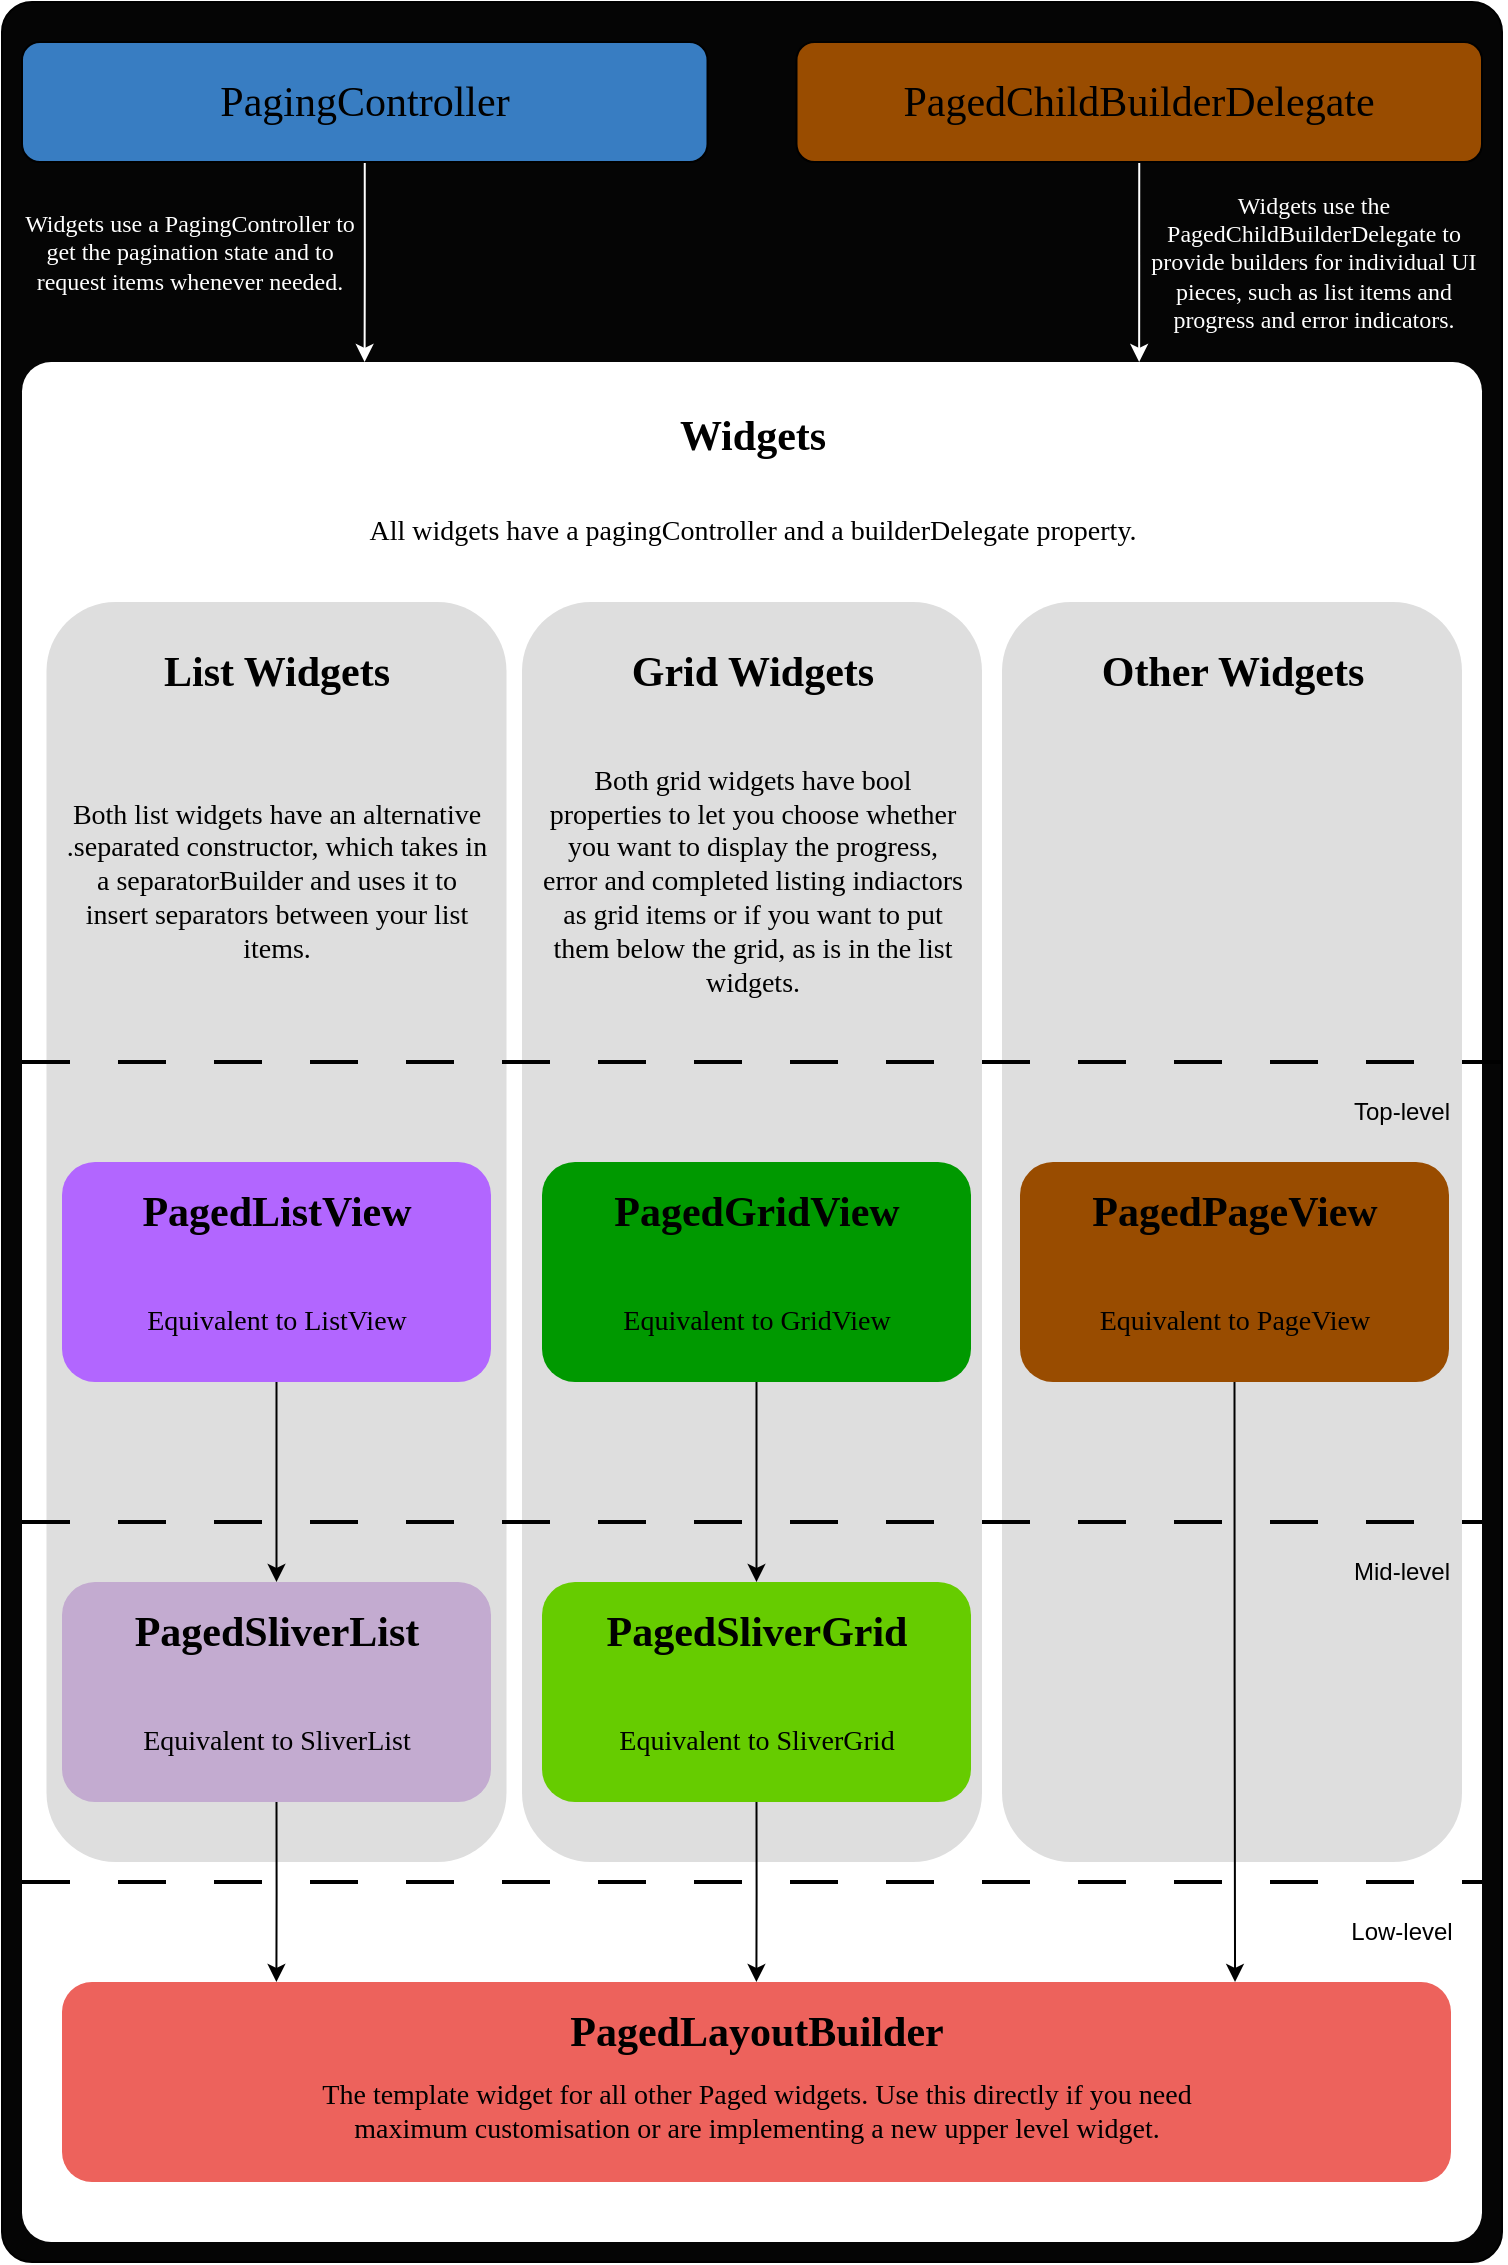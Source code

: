 <mxfile version="24.4.4" type="device">
  <diagram name="Page-1" id="Ja0PciWwKuc3zwULVUes">
    <mxGraphModel dx="1647" dy="642" grid="1" gridSize="10" guides="1" tooltips="1" connect="1" arrows="1" fold="1" page="0" pageScale="1" pageWidth="827" pageHeight="1169" math="0" shadow="0">
      <root>
        <mxCell id="0" />
        <mxCell id="1" parent="0" />
        <mxCell id="fk73YEOMK82wj3Cn6yjO-95" value="" style="rounded=1;whiteSpace=wrap;html=1;fillColor=#050505;arcSize=2;" vertex="1" parent="1">
          <mxGeometry x="-40" y="230" width="750" height="1130" as="geometry" />
        </mxCell>
        <mxCell id="fk73YEOMK82wj3Cn6yjO-67" value="" style="group;fillColor=#FFFFFF;rounded=1;arcSize=2;" vertex="1" connectable="0" parent="1">
          <mxGeometry x="-30" y="410" width="730" height="940" as="geometry" />
        </mxCell>
        <mxCell id="fk73YEOMK82wj3Cn6yjO-68" value="Widgets" style="text;html=1;align=center;verticalAlign=middle;whiteSpace=wrap;rounded=0;fontSize=21;fontStyle=1;fontFamily=Tahoma;" vertex="1" parent="fk73YEOMK82wj3Cn6yjO-67">
          <mxGeometry x="24.6" y="14.92" width="680.8" height="45.08" as="geometry" />
        </mxCell>
        <mxCell id="fk73YEOMK82wj3Cn6yjO-69" value="All widgets have a pagingController and a builderDelegate property." style="text;html=1;align=center;verticalAlign=middle;whiteSpace=wrap;rounded=0;fontSize=14;labelPosition=center;verticalLabelPosition=middle;fontFamily=Tahoma;" vertex="1" parent="fk73YEOMK82wj3Cn6yjO-67">
          <mxGeometry x="24.6" y="60" width="680.8" height="50" as="geometry" />
        </mxCell>
        <mxCell id="fk73YEOMK82wj3Cn6yjO-84" value="Low-level" style="text;html=1;align=center;verticalAlign=middle;whiteSpace=wrap;rounded=0;" vertex="1" parent="fk73YEOMK82wj3Cn6yjO-67">
          <mxGeometry x="660" y="770.8" width="60" height="28.2" as="geometry" />
        </mxCell>
        <mxCell id="fk73YEOMK82wj3Cn6yjO-5" value="" style="group;fillColor=#ed625c;strokeColor=none;gradientColor=none;rounded=1;" vertex="1" connectable="0" parent="1">
          <mxGeometry x="-10" y="1220" width="694.5" height="100" as="geometry" />
        </mxCell>
        <mxCell id="fk73YEOMK82wj3Cn6yjO-3" value="PagedLayoutBuilder" style="text;html=1;align=center;verticalAlign=middle;whiteSpace=wrap;rounded=0;fontSize=21;fontStyle=1;fontFamily=Tahoma;" vertex="1" parent="fk73YEOMK82wj3Cn6yjO-5">
          <mxGeometry x="231.963" y="10" width="230.582" height="30" as="geometry" />
        </mxCell>
        <mxCell id="fk73YEOMK82wj3Cn6yjO-4" value="The template widget for all other Paged widgets. Use this directly if you need maximum customisation or are implementing a new upper level widget." style="text;html=1;align=center;verticalAlign=middle;whiteSpace=wrap;rounded=0;fontSize=14;labelPosition=center;verticalLabelPosition=middle;fontFamily=Tahoma;" vertex="1" parent="fk73YEOMK82wj3Cn6yjO-5">
          <mxGeometry x="105.87" y="50" width="482.762" height="30" as="geometry" />
        </mxCell>
        <mxCell id="fk73YEOMK82wj3Cn6yjO-58" value="" style="group;fillColor=#DEDEDE;rounded=1;" vertex="1" connectable="0" parent="1">
          <mxGeometry x="-17.75" y="530" width="230" height="630" as="geometry" />
        </mxCell>
        <mxCell id="fk73YEOMK82wj3Cn6yjO-54" value="List Widgets" style="text;html=1;align=center;verticalAlign=middle;whiteSpace=wrap;rounded=0;fontSize=21;fontStyle=1;fontFamily=Tahoma;" vertex="1" parent="fk73YEOMK82wj3Cn6yjO-58">
          <mxGeometry x="7.75" y="10" width="214.5" height="50" as="geometry" />
        </mxCell>
        <mxCell id="fk73YEOMK82wj3Cn6yjO-57" value="Both list widgets have an alternative .separated constructor, which takes in a separatorBuilder and uses it to insert separators between your list items." style="text;html=1;align=center;verticalAlign=middle;whiteSpace=wrap;rounded=0;fontSize=14;labelPosition=center;verticalLabelPosition=middle;fontFamily=Tahoma;" vertex="1" parent="fk73YEOMK82wj3Cn6yjO-58">
          <mxGeometry x="7.75" y="60" width="214.5" height="160" as="geometry" />
        </mxCell>
        <mxCell id="fk73YEOMK82wj3Cn6yjO-21" value="" style="group;fillColor=#B266FF;strokeColor=none;gradientColor=none;rounded=1;" vertex="1" connectable="0" parent="1">
          <mxGeometry x="-10" y="810" width="214.5" height="110" as="geometry" />
        </mxCell>
        <mxCell id="fk73YEOMK82wj3Cn6yjO-23" value="PagedListView" style="text;html=1;align=center;verticalAlign=middle;whiteSpace=wrap;rounded=0;fontSize=21;fontStyle=1;fontFamily=Tahoma;" vertex="1" parent="fk73YEOMK82wj3Cn6yjO-21">
          <mxGeometry width="214.5" height="50" as="geometry" />
        </mxCell>
        <mxCell id="fk73YEOMK82wj3Cn6yjO-24" value="Equivalent to ListView" style="text;html=1;align=center;verticalAlign=middle;whiteSpace=wrap;rounded=0;fontSize=14;labelPosition=center;verticalLabelPosition=middle;fontFamily=Tahoma;" vertex="1" parent="fk73YEOMK82wj3Cn6yjO-21">
          <mxGeometry y="50" width="214.5" height="60" as="geometry" />
        </mxCell>
        <mxCell id="fk73YEOMK82wj3Cn6yjO-29" value="" style="group;fillColor=#C3ABD0;strokeColor=none;gradientColor=none;rounded=1;" vertex="1" connectable="0" parent="1">
          <mxGeometry x="-10" y="1020" width="214.5" height="110" as="geometry" />
        </mxCell>
        <mxCell id="fk73YEOMK82wj3Cn6yjO-30" value="PagedSliverList" style="text;html=1;align=center;verticalAlign=middle;whiteSpace=wrap;rounded=0;fontSize=21;fontStyle=1;fontFamily=Tahoma;" vertex="1" parent="fk73YEOMK82wj3Cn6yjO-29">
          <mxGeometry width="214.5" height="50" as="geometry" />
        </mxCell>
        <mxCell id="fk73YEOMK82wj3Cn6yjO-85" style="edgeStyle=orthogonalEdgeStyle;rounded=0;orthogonalLoop=1;jettySize=auto;html=1;exitX=0.5;exitY=1;exitDx=0;exitDy=0;" edge="1" parent="fk73YEOMK82wj3Cn6yjO-29" source="fk73YEOMK82wj3Cn6yjO-31">
          <mxGeometry relative="1" as="geometry">
            <mxPoint x="107.207" y="200.0" as="targetPoint" />
          </mxGeometry>
        </mxCell>
        <mxCell id="fk73YEOMK82wj3Cn6yjO-31" value="Equivalent to SliverList" style="text;html=1;align=center;verticalAlign=middle;whiteSpace=wrap;rounded=0;fontSize=14;labelPosition=center;verticalLabelPosition=middle;fontFamily=Tahoma;" vertex="1" parent="fk73YEOMK82wj3Cn6yjO-29">
          <mxGeometry y="50" width="214.5" height="60" as="geometry" />
        </mxCell>
        <mxCell id="fk73YEOMK82wj3Cn6yjO-59" value="" style="group;fillColor=#DEDEDE;rounded=1;" vertex="1" connectable="0" parent="1">
          <mxGeometry x="220" y="530" width="230" height="630" as="geometry" />
        </mxCell>
        <mxCell id="fk73YEOMK82wj3Cn6yjO-61" value="Grid Widgets" style="text;html=1;align=center;verticalAlign=middle;whiteSpace=wrap;rounded=0;fontSize=21;fontStyle=1;fontFamily=Tahoma;" vertex="1" parent="fk73YEOMK82wj3Cn6yjO-59">
          <mxGeometry x="7.75" y="10" width="214.5" height="50" as="geometry" />
        </mxCell>
        <mxCell id="fk73YEOMK82wj3Cn6yjO-62" value="Both grid widgets have bool properties to let you choose whether you want to display the progress, error and completed listing indiactors as grid items or if you want to put them below the grid, as is in the list widgets." style="text;html=1;align=center;verticalAlign=middle;whiteSpace=wrap;rounded=0;fontSize=14;labelPosition=center;verticalLabelPosition=middle;fontFamily=Tahoma;" vertex="1" parent="fk73YEOMK82wj3Cn6yjO-59">
          <mxGeometry x="7.75" y="60" width="214.5" height="160" as="geometry" />
        </mxCell>
        <mxCell id="fk73YEOMK82wj3Cn6yjO-32" value="" style="group;fillColor=#66CC00;strokeColor=none;gradientColor=none;rounded=1;" vertex="1" connectable="0" parent="1">
          <mxGeometry x="230" y="1020" width="214.5" height="110" as="geometry" />
        </mxCell>
        <mxCell id="fk73YEOMK82wj3Cn6yjO-33" value="PagedSliverGrid" style="text;html=1;align=center;verticalAlign=middle;whiteSpace=wrap;rounded=0;fontSize=21;fontStyle=1;fontFamily=Tahoma;" vertex="1" parent="fk73YEOMK82wj3Cn6yjO-32">
          <mxGeometry width="214.5" height="50" as="geometry" />
        </mxCell>
        <mxCell id="fk73YEOMK82wj3Cn6yjO-86" style="edgeStyle=orthogonalEdgeStyle;rounded=0;orthogonalLoop=1;jettySize=auto;html=1;exitX=0.5;exitY=1;exitDx=0;exitDy=0;" edge="1" parent="fk73YEOMK82wj3Cn6yjO-32" source="fk73YEOMK82wj3Cn6yjO-34">
          <mxGeometry relative="1" as="geometry">
            <mxPoint x="107.207" y="200.0" as="targetPoint" />
          </mxGeometry>
        </mxCell>
        <mxCell id="fk73YEOMK82wj3Cn6yjO-34" value="Equivalent to SliverGrid" style="text;html=1;align=center;verticalAlign=middle;whiteSpace=wrap;rounded=0;fontSize=14;labelPosition=center;verticalLabelPosition=middle;fontFamily=Tahoma;" vertex="1" parent="fk73YEOMK82wj3Cn6yjO-32">
          <mxGeometry y="50" width="214.5" height="60" as="geometry" />
        </mxCell>
        <mxCell id="fk73YEOMK82wj3Cn6yjO-36" value="" style="group;fillColor=#009900;strokeColor=none;gradientColor=none;rounded=1;" vertex="1" connectable="0" parent="1">
          <mxGeometry x="230" y="810" width="214.5" height="110" as="geometry" />
        </mxCell>
        <mxCell id="fk73YEOMK82wj3Cn6yjO-37" value="PagedGridView" style="text;html=1;align=center;verticalAlign=middle;whiteSpace=wrap;rounded=0;fontSize=21;fontStyle=1;fontFamily=Tahoma;" vertex="1" parent="fk73YEOMK82wj3Cn6yjO-36">
          <mxGeometry width="214.5" height="50" as="geometry" />
        </mxCell>
        <mxCell id="fk73YEOMK82wj3Cn6yjO-38" value="Equivalent to GridView" style="text;html=1;align=center;verticalAlign=middle;whiteSpace=wrap;rounded=0;fontSize=14;labelPosition=center;verticalLabelPosition=middle;fontFamily=Tahoma;" vertex="1" parent="fk73YEOMK82wj3Cn6yjO-36">
          <mxGeometry y="50" width="214.5" height="60" as="geometry" />
        </mxCell>
        <mxCell id="fk73YEOMK82wj3Cn6yjO-63" value="" style="group;fillColor=#DEDEDE;rounded=1;" vertex="1" connectable="0" parent="1">
          <mxGeometry x="460" y="530" width="230" height="630" as="geometry" />
        </mxCell>
        <mxCell id="fk73YEOMK82wj3Cn6yjO-65" value="Other Widgets" style="text;html=1;align=center;verticalAlign=middle;whiteSpace=wrap;rounded=0;fontSize=21;fontStyle=1;fontFamily=Tahoma;" vertex="1" parent="fk73YEOMK82wj3Cn6yjO-63">
          <mxGeometry x="7.75" y="10" width="214.5" height="50" as="geometry" />
        </mxCell>
        <mxCell id="fk73YEOMK82wj3Cn6yjO-73" value="Top-level" style="text;html=1;align=center;verticalAlign=middle;whiteSpace=wrap;rounded=0;" vertex="1" parent="fk73YEOMK82wj3Cn6yjO-63">
          <mxGeometry x="170" y="240" width="60" height="30" as="geometry" />
        </mxCell>
        <mxCell id="fk73YEOMK82wj3Cn6yjO-83" value="Mid-level" style="text;html=1;align=center;verticalAlign=middle;whiteSpace=wrap;rounded=0;" vertex="1" parent="fk73YEOMK82wj3Cn6yjO-63">
          <mxGeometry x="170" y="470" width="60" height="30" as="geometry" />
        </mxCell>
        <mxCell id="fk73YEOMK82wj3Cn6yjO-39" value="" style="group;fillColor=#994C00;strokeColor=none;gradientColor=none;rounded=1;" vertex="1" connectable="0" parent="1">
          <mxGeometry x="469" y="810" width="214.5" height="110" as="geometry" />
        </mxCell>
        <mxCell id="fk73YEOMK82wj3Cn6yjO-40" value="PagedPageView" style="text;html=1;align=center;verticalAlign=middle;whiteSpace=wrap;rounded=0;fontSize=21;fontStyle=1;fontFamily=Tahoma;" vertex="1" parent="fk73YEOMK82wj3Cn6yjO-39">
          <mxGeometry width="214.5" height="50" as="geometry" />
        </mxCell>
        <mxCell id="fk73YEOMK82wj3Cn6yjO-89" style="edgeStyle=orthogonalEdgeStyle;rounded=0;orthogonalLoop=1;jettySize=auto;html=1;exitX=0.5;exitY=1;exitDx=0;exitDy=0;" edge="1" parent="fk73YEOMK82wj3Cn6yjO-39" source="fk73YEOMK82wj3Cn6yjO-41">
          <mxGeometry relative="1" as="geometry">
            <mxPoint x="107.517" y="410.0" as="targetPoint" />
          </mxGeometry>
        </mxCell>
        <mxCell id="fk73YEOMK82wj3Cn6yjO-41" value="Equivalent to PageView" style="text;html=1;align=center;verticalAlign=middle;whiteSpace=wrap;rounded=0;fontSize=14;labelPosition=center;verticalLabelPosition=middle;fontFamily=Tahoma;" vertex="1" parent="fk73YEOMK82wj3Cn6yjO-39">
          <mxGeometry y="50" width="214.5" height="60" as="geometry" />
        </mxCell>
        <mxCell id="fk73YEOMK82wj3Cn6yjO-42" value="" style="endArrow=none;dashed=1;html=1;dashPattern=12 12;strokeWidth=2;rounded=0;" edge="1" parent="1">
          <mxGeometry width="50" height="50" relative="1" as="geometry">
            <mxPoint x="-30" y="760" as="sourcePoint" />
            <mxPoint x="710" y="760" as="targetPoint" />
          </mxGeometry>
        </mxCell>
        <mxCell id="fk73YEOMK82wj3Cn6yjO-51" value="" style="endArrow=none;dashed=1;html=1;dashPattern=12 12;strokeWidth=2;rounded=0;" edge="1" parent="1">
          <mxGeometry width="50" height="50" relative="1" as="geometry">
            <mxPoint x="-30" y="990" as="sourcePoint" />
            <mxPoint x="700" y="990" as="targetPoint" />
          </mxGeometry>
        </mxCell>
        <mxCell id="fk73YEOMK82wj3Cn6yjO-52" value="" style="endArrow=none;dashed=1;html=1;dashPattern=12 12;strokeWidth=2;rounded=0;" edge="1" parent="1">
          <mxGeometry width="50" height="50" relative="1" as="geometry">
            <mxPoint x="-30" y="1170" as="sourcePoint" />
            <mxPoint x="700" y="1170" as="targetPoint" />
          </mxGeometry>
        </mxCell>
        <mxCell id="fk73YEOMK82wj3Cn6yjO-91" style="edgeStyle=orthogonalEdgeStyle;rounded=0;orthogonalLoop=1;jettySize=auto;html=1;exitX=0.5;exitY=1;exitDx=0;exitDy=0;strokeColor=#FFFFFF;" edge="1" parent="1" source="fk73YEOMK82wj3Cn6yjO-71">
          <mxGeometry relative="1" as="geometry">
            <mxPoint x="141.303" y="410" as="targetPoint" />
          </mxGeometry>
        </mxCell>
        <mxCell id="fk73YEOMK82wj3Cn6yjO-71" value="PagingController" style="rounded=1;whiteSpace=wrap;html=1;fontFamily=Tahoma;fontSize=21;fillColor=#387DC2;" vertex="1" parent="1">
          <mxGeometry x="-30.0" y="250" width="342.75" height="60" as="geometry" />
        </mxCell>
        <mxCell id="fk73YEOMK82wj3Cn6yjO-92" style="edgeStyle=orthogonalEdgeStyle;rounded=0;orthogonalLoop=1;jettySize=auto;html=1;exitX=0.5;exitY=1;exitDx=0;exitDy=0;strokeColor=#FFFFFF;" edge="1" parent="1" source="fk73YEOMK82wj3Cn6yjO-72">
          <mxGeometry relative="1" as="geometry">
            <mxPoint x="528.576" y="410" as="targetPoint" />
          </mxGeometry>
        </mxCell>
        <mxCell id="fk73YEOMK82wj3Cn6yjO-72" value="PagedChildBuilderDelegate" style="rounded=1;whiteSpace=wrap;html=1;fontFamily=Tahoma;fontSize=21;fillColor=#994C00;fillStyle=auto;" vertex="1" parent="1">
          <mxGeometry x="357.25" y="250" width="342.75" height="60" as="geometry" />
        </mxCell>
        <mxCell id="fk73YEOMK82wj3Cn6yjO-87" style="edgeStyle=orthogonalEdgeStyle;rounded=0;orthogonalLoop=1;jettySize=auto;html=1;exitX=0.5;exitY=1;exitDx=0;exitDy=0;entryX=0.5;entryY=0;entryDx=0;entryDy=0;" edge="1" parent="1" source="fk73YEOMK82wj3Cn6yjO-24" target="fk73YEOMK82wj3Cn6yjO-30">
          <mxGeometry relative="1" as="geometry" />
        </mxCell>
        <mxCell id="fk73YEOMK82wj3Cn6yjO-88" style="edgeStyle=orthogonalEdgeStyle;rounded=0;orthogonalLoop=1;jettySize=auto;html=1;exitX=0.5;exitY=1;exitDx=0;exitDy=0;entryX=0.5;entryY=0;entryDx=0;entryDy=0;" edge="1" parent="1" source="fk73YEOMK82wj3Cn6yjO-38" target="fk73YEOMK82wj3Cn6yjO-33">
          <mxGeometry relative="1" as="geometry" />
        </mxCell>
        <mxCell id="fk73YEOMK82wj3Cn6yjO-96" value="Widgets use a PagingController to get the pagination state and to request items whenever needed." style="text;html=1;align=center;verticalAlign=middle;whiteSpace=wrap;rounded=0;fontFamily=Tahoma;fontColor=#FFFFFF;" vertex="1" parent="1">
          <mxGeometry x="-30" y="320" width="167.75" height="70" as="geometry" />
        </mxCell>
        <mxCell id="fk73YEOMK82wj3Cn6yjO-97" value="Widgets use the PagedChildBuilderDelegate to provide builders for individual UI pieces, such as list items and progress and error indicators." style="text;html=1;align=center;verticalAlign=middle;whiteSpace=wrap;rounded=0;fontFamily=Tahoma;fontColor=#FFFFFF;" vertex="1" parent="1">
          <mxGeometry x="532.25" y="320" width="167.75" height="80" as="geometry" />
        </mxCell>
      </root>
    </mxGraphModel>
  </diagram>
</mxfile>
